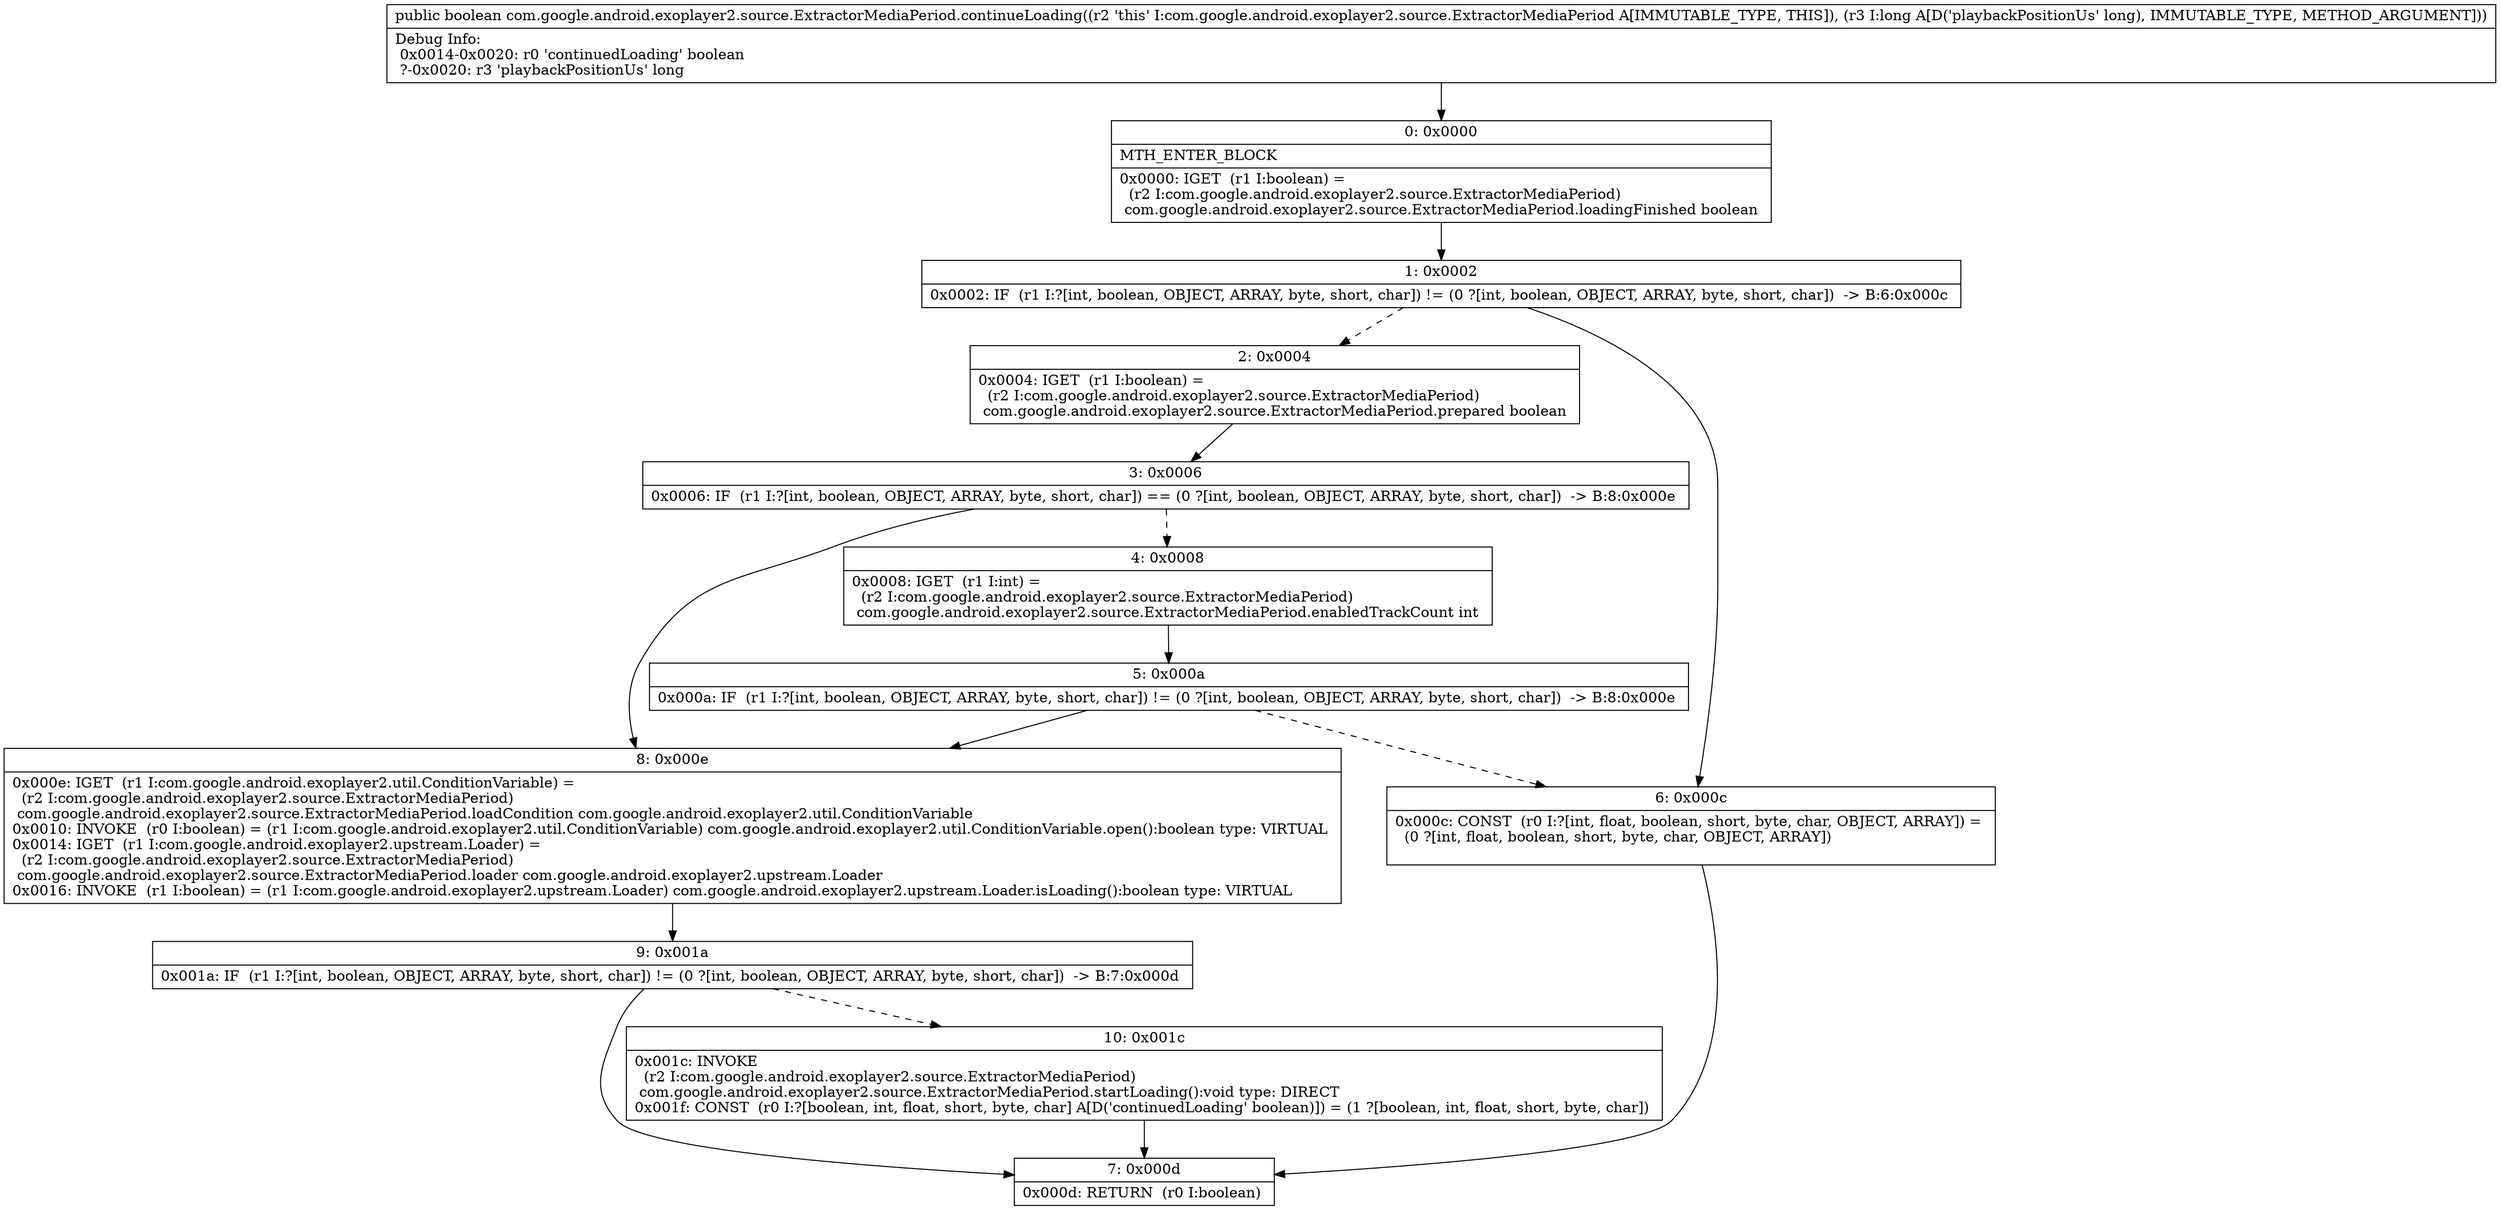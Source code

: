 digraph "CFG forcom.google.android.exoplayer2.source.ExtractorMediaPeriod.continueLoading(J)Z" {
Node_0 [shape=record,label="{0\:\ 0x0000|MTH_ENTER_BLOCK\l|0x0000: IGET  (r1 I:boolean) = \l  (r2 I:com.google.android.exoplayer2.source.ExtractorMediaPeriod)\l com.google.android.exoplayer2.source.ExtractorMediaPeriod.loadingFinished boolean \l}"];
Node_1 [shape=record,label="{1\:\ 0x0002|0x0002: IF  (r1 I:?[int, boolean, OBJECT, ARRAY, byte, short, char]) != (0 ?[int, boolean, OBJECT, ARRAY, byte, short, char])  \-\> B:6:0x000c \l}"];
Node_2 [shape=record,label="{2\:\ 0x0004|0x0004: IGET  (r1 I:boolean) = \l  (r2 I:com.google.android.exoplayer2.source.ExtractorMediaPeriod)\l com.google.android.exoplayer2.source.ExtractorMediaPeriod.prepared boolean \l}"];
Node_3 [shape=record,label="{3\:\ 0x0006|0x0006: IF  (r1 I:?[int, boolean, OBJECT, ARRAY, byte, short, char]) == (0 ?[int, boolean, OBJECT, ARRAY, byte, short, char])  \-\> B:8:0x000e \l}"];
Node_4 [shape=record,label="{4\:\ 0x0008|0x0008: IGET  (r1 I:int) = \l  (r2 I:com.google.android.exoplayer2.source.ExtractorMediaPeriod)\l com.google.android.exoplayer2.source.ExtractorMediaPeriod.enabledTrackCount int \l}"];
Node_5 [shape=record,label="{5\:\ 0x000a|0x000a: IF  (r1 I:?[int, boolean, OBJECT, ARRAY, byte, short, char]) != (0 ?[int, boolean, OBJECT, ARRAY, byte, short, char])  \-\> B:8:0x000e \l}"];
Node_6 [shape=record,label="{6\:\ 0x000c|0x000c: CONST  (r0 I:?[int, float, boolean, short, byte, char, OBJECT, ARRAY]) = \l  (0 ?[int, float, boolean, short, byte, char, OBJECT, ARRAY])\l \l}"];
Node_7 [shape=record,label="{7\:\ 0x000d|0x000d: RETURN  (r0 I:boolean) \l}"];
Node_8 [shape=record,label="{8\:\ 0x000e|0x000e: IGET  (r1 I:com.google.android.exoplayer2.util.ConditionVariable) = \l  (r2 I:com.google.android.exoplayer2.source.ExtractorMediaPeriod)\l com.google.android.exoplayer2.source.ExtractorMediaPeriod.loadCondition com.google.android.exoplayer2.util.ConditionVariable \l0x0010: INVOKE  (r0 I:boolean) = (r1 I:com.google.android.exoplayer2.util.ConditionVariable) com.google.android.exoplayer2.util.ConditionVariable.open():boolean type: VIRTUAL \l0x0014: IGET  (r1 I:com.google.android.exoplayer2.upstream.Loader) = \l  (r2 I:com.google.android.exoplayer2.source.ExtractorMediaPeriod)\l com.google.android.exoplayer2.source.ExtractorMediaPeriod.loader com.google.android.exoplayer2.upstream.Loader \l0x0016: INVOKE  (r1 I:boolean) = (r1 I:com.google.android.exoplayer2.upstream.Loader) com.google.android.exoplayer2.upstream.Loader.isLoading():boolean type: VIRTUAL \l}"];
Node_9 [shape=record,label="{9\:\ 0x001a|0x001a: IF  (r1 I:?[int, boolean, OBJECT, ARRAY, byte, short, char]) != (0 ?[int, boolean, OBJECT, ARRAY, byte, short, char])  \-\> B:7:0x000d \l}"];
Node_10 [shape=record,label="{10\:\ 0x001c|0x001c: INVOKE  \l  (r2 I:com.google.android.exoplayer2.source.ExtractorMediaPeriod)\l com.google.android.exoplayer2.source.ExtractorMediaPeriod.startLoading():void type: DIRECT \l0x001f: CONST  (r0 I:?[boolean, int, float, short, byte, char] A[D('continuedLoading' boolean)]) = (1 ?[boolean, int, float, short, byte, char]) \l}"];
MethodNode[shape=record,label="{public boolean com.google.android.exoplayer2.source.ExtractorMediaPeriod.continueLoading((r2 'this' I:com.google.android.exoplayer2.source.ExtractorMediaPeriod A[IMMUTABLE_TYPE, THIS]), (r3 I:long A[D('playbackPositionUs' long), IMMUTABLE_TYPE, METHOD_ARGUMENT]))  | Debug Info:\l  0x0014\-0x0020: r0 'continuedLoading' boolean\l  ?\-0x0020: r3 'playbackPositionUs' long\l}"];
MethodNode -> Node_0;
Node_0 -> Node_1;
Node_1 -> Node_2[style=dashed];
Node_1 -> Node_6;
Node_2 -> Node_3;
Node_3 -> Node_4[style=dashed];
Node_3 -> Node_8;
Node_4 -> Node_5;
Node_5 -> Node_6[style=dashed];
Node_5 -> Node_8;
Node_6 -> Node_7;
Node_8 -> Node_9;
Node_9 -> Node_7;
Node_9 -> Node_10[style=dashed];
Node_10 -> Node_7;
}

